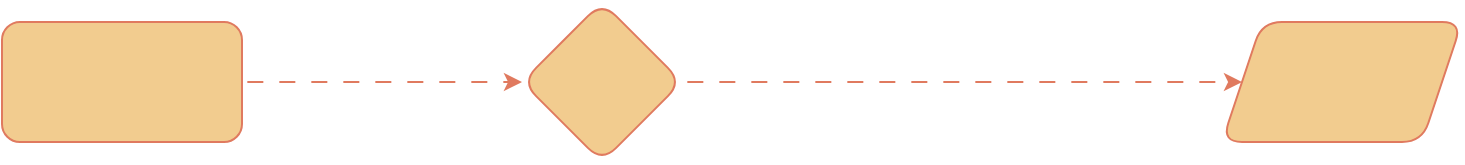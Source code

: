 <mxfile version="27.0.9" pages="2">
  <diagram name="第 1 页" id="ZaIxbTGt9ljsvJBM_i2E">
    <mxGraphModel dx="1213" dy="623" grid="1" gridSize="10" guides="1" tooltips="1" connect="1" arrows="1" fold="1" page="1" pageScale="1" pageWidth="1169" pageHeight="827" background="none" math="0" shadow="0" adaptiveColors="none">
      <root>
        <mxCell id="0" />
        <mxCell id="1" parent="0" />
        <mxCell id="FoRi43nugjsTQ1BUYzOQ-5" value="" style="edgeStyle=orthogonalEdgeStyle;rounded=1;hachureGap=4;orthogonalLoop=1;jettySize=auto;html=1;fontFamily=Architects Daughter;fontSource=https%3A%2F%2Ffonts.googleapis.com%2Fcss%3Ffamily%3DArchitects%2BDaughter;labelBackgroundColor=none;fontColor=default;strokeColor=#E07A5F;flowAnimation=1;shadow=0;" parent="1" source="FoRi43nugjsTQ1BUYzOQ-2" target="FoRi43nugjsTQ1BUYzOQ-4" edge="1">
          <mxGeometry relative="1" as="geometry" />
        </mxCell>
        <mxCell id="FoRi43nugjsTQ1BUYzOQ-3" value="" style="edgeStyle=orthogonalEdgeStyle;rounded=1;hachureGap=4;orthogonalLoop=1;jettySize=auto;html=1;fontFamily=Architects Daughter;fontSource=https%3A%2F%2Ffonts.googleapis.com%2Fcss%3Ffamily%3DArchitects%2BDaughter;labelBackgroundColor=none;fontColor=default;strokeColor=#E07A5F;flowAnimation=1;" parent="1" source="FoRi43nugjsTQ1BUYzOQ-1" target="FoRi43nugjsTQ1BUYzOQ-2" edge="1">
          <mxGeometry relative="1" as="geometry" />
        </mxCell>
        <mxCell id="FoRi43nugjsTQ1BUYzOQ-1" value="" style="rounded=1;whiteSpace=wrap;html=1;hachureGap=4;fontFamily=Architects Daughter;fontSource=https%3A%2F%2Ffonts.googleapis.com%2Fcss%3Ffamily%3DArchitects%2BDaughter;labelBackgroundColor=none;fillColor=#F2CC8F;strokeColor=#E07A5F;fontColor=#393C56;" parent="1" vertex="1">
          <mxGeometry x="70" y="200" width="120" height="60" as="geometry" />
        </mxCell>
        <mxCell id="FoRi43nugjsTQ1BUYzOQ-2" value="" style="rhombus;whiteSpace=wrap;html=1;fontFamily=Architects Daughter;rounded=1;hachureGap=4;fontSource=https%3A%2F%2Ffonts.googleapis.com%2Fcss%3Ffamily%3DArchitects%2BDaughter;labelBackgroundColor=none;fillColor=#F2CC8F;strokeColor=#E07A5F;fontColor=#393C56;" parent="1" vertex="1">
          <mxGeometry x="330" y="190" width="80" height="80" as="geometry" />
        </mxCell>
        <mxCell id="FoRi43nugjsTQ1BUYzOQ-4" value="" style="shape=parallelogram;perimeter=parallelogramPerimeter;whiteSpace=wrap;html=1;fixedSize=1;fontFamily=Architects Daughter;rounded=1;hachureGap=4;fontSource=https%3A%2F%2Ffonts.googleapis.com%2Fcss%3Ffamily%3DArchitects%2BDaughter;labelBackgroundColor=none;fillColor=#F2CC8F;strokeColor=#E07A5F;fontColor=#393C56;noLabel=0;direction=west;portConstraintRotation=0;fixDash=0;container=0;dropTarget=0;recursiveResize=1;collapsible=0;metaEdit=0;treeFolding=0;treeMoving=0;enumerate=0;comic=0;" parent="1" vertex="1">
          <mxGeometry x="680" y="200" width="120" height="60" as="geometry">
            <mxRectangle x="500" y="360" width="50" height="40" as="alternateBounds" />
          </mxGeometry>
        </mxCell>
      </root>
    </mxGraphModel>
  </diagram>
  <diagram name="第 1 页 的副本" id="8J8cLOSBtVwrko91boQ2">
    <mxGraphModel dx="1213" dy="657" grid="1" gridSize="10" guides="1" tooltips="1" connect="1" arrows="1" fold="1" page="1" pageScale="1" pageWidth="1169" pageHeight="827" background="none" math="0" shadow="0" adaptiveColors="none">
      <root>
        <mxCell id="tZkZBpLUCjEgeV6Xtni8-0" />
        <mxCell id="tZkZBpLUCjEgeV6Xtni8-1" parent="tZkZBpLUCjEgeV6Xtni8-0" />
        <mxCell id="tZkZBpLUCjEgeV6Xtni8-2" value="" style="edgeStyle=orthogonalEdgeStyle;rounded=1;sketch=1;hachureGap=4;jiggle=2;curveFitting=1;orthogonalLoop=1;jettySize=auto;html=1;fontFamily=Architects Daughter;fontSource=https%3A%2F%2Ffonts.googleapis.com%2Fcss%3Ffamily%3DArchitects%2BDaughter;labelBackgroundColor=none;fontColor=default;strokeColor=#E07A5F;" edge="1" parent="tZkZBpLUCjEgeV6Xtni8-1" source="tZkZBpLUCjEgeV6Xtni8-3" target="tZkZBpLUCjEgeV6Xtni8-5">
          <mxGeometry relative="1" as="geometry" />
        </mxCell>
        <mxCell id="tZkZBpLUCjEgeV6Xtni8-3" value="" style="rounded=1;whiteSpace=wrap;html=1;sketch=1;hachureGap=4;jiggle=2;curveFitting=1;fontFamily=Architects Daughter;fontSource=https%3A%2F%2Ffonts.googleapis.com%2Fcss%3Ffamily%3DArchitects%2BDaughter;labelBackgroundColor=none;fillColor=#F2CC8F;strokeColor=#E07A5F;fontColor=#393C56;" vertex="1" parent="tZkZBpLUCjEgeV6Xtni8-1">
          <mxGeometry x="110" y="200" width="120" height="60" as="geometry" />
        </mxCell>
        <mxCell id="tZkZBpLUCjEgeV6Xtni8-4" value="" style="edgeStyle=orthogonalEdgeStyle;rounded=1;sketch=1;hachureGap=4;jiggle=2;curveFitting=1;orthogonalLoop=1;jettySize=auto;html=1;fontFamily=Architects Daughter;fontSource=https%3A%2F%2Ffonts.googleapis.com%2Fcss%3Ffamily%3DArchitects%2BDaughter;labelBackgroundColor=none;fontColor=default;strokeColor=#E07A5F;" edge="1" parent="tZkZBpLUCjEgeV6Xtni8-1" source="tZkZBpLUCjEgeV6Xtni8-5" target="tZkZBpLUCjEgeV6Xtni8-6">
          <mxGeometry relative="1" as="geometry" />
        </mxCell>
        <mxCell id="tZkZBpLUCjEgeV6Xtni8-5" value="" style="rhombus;whiteSpace=wrap;html=1;fontFamily=Architects Daughter;rounded=1;sketch=1;hachureGap=4;jiggle=2;curveFitting=1;fontSource=https%3A%2F%2Ffonts.googleapis.com%2Fcss%3Ffamily%3DArchitects%2BDaughter;labelBackgroundColor=none;fillColor=#F2CC8F;strokeColor=#E07A5F;fontColor=#393C56;" vertex="1" parent="tZkZBpLUCjEgeV6Xtni8-1">
          <mxGeometry x="330" y="190" width="80" height="80" as="geometry" />
        </mxCell>
        <mxCell id="tZkZBpLUCjEgeV6Xtni8-6" value="" style="shape=parallelogram;perimeter=parallelogramPerimeter;whiteSpace=wrap;html=1;fixedSize=1;fontFamily=Architects Daughter;rounded=1;sketch=1;hachureGap=4;jiggle=2;curveFitting=1;fontSource=https%3A%2F%2Ffonts.googleapis.com%2Fcss%3Ffamily%3DArchitects%2BDaughter;labelBackgroundColor=none;fillColor=#F2CC8F;strokeColor=#E07A5F;fontColor=#393C56;" vertex="1" parent="tZkZBpLUCjEgeV6Xtni8-1">
          <mxGeometry x="480" y="200" width="120" height="60" as="geometry" />
        </mxCell>
      </root>
    </mxGraphModel>
  </diagram>
</mxfile>
